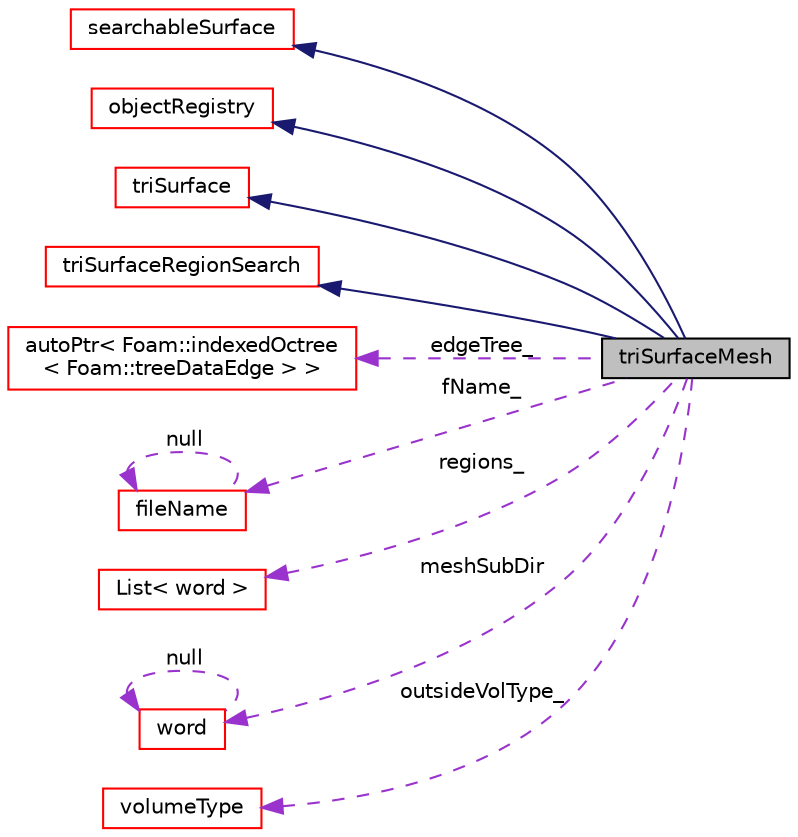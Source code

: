 digraph "triSurfaceMesh"
{
  bgcolor="transparent";
  edge [fontname="Helvetica",fontsize="10",labelfontname="Helvetica",labelfontsize="10"];
  node [fontname="Helvetica",fontsize="10",shape=record];
  rankdir="LR";
  Node1 [label="triSurfaceMesh",height=0.2,width=0.4,color="black", fillcolor="grey75", style="filled" fontcolor="black"];
  Node2 -> Node1 [dir="back",color="midnightblue",fontsize="10",style="solid",fontname="Helvetica"];
  Node2 [label="searchableSurface",height=0.2,width=0.4,color="red",URL="$classFoam_1_1searchableSurface.html",tooltip="Base class of (analytical or triangulated) surface. Encapsulates all the search routines. WIP. "];
  Node3 -> Node1 [dir="back",color="midnightblue",fontsize="10",style="solid",fontname="Helvetica"];
  Node3 [label="objectRegistry",height=0.2,width=0.4,color="red",URL="$classFoam_1_1objectRegistry.html",tooltip="Registry of regIOobjects. "];
  Node4 -> Node1 [dir="back",color="midnightblue",fontsize="10",style="solid",fontname="Helvetica"];
  Node4 [label="triSurface",height=0.2,width=0.4,color="red",URL="$classFoam_1_1triSurface.html",tooltip="Triangulated surface description with patch information. "];
  Node5 -> Node1 [dir="back",color="midnightblue",fontsize="10",style="solid",fontname="Helvetica"];
  Node5 [label="triSurfaceRegionSearch",height=0.2,width=0.4,color="red",URL="$classFoam_1_1triSurfaceRegionSearch.html",tooltip="Helper class to search on triSurface. Creates an octree for each region of the surface and only searc..."];
  Node6 -> Node1 [dir="back",color="darkorchid3",fontsize="10",style="dashed",label=" edgeTree_" ,fontname="Helvetica"];
  Node6 [label="autoPtr\< Foam::indexedOctree\l\< Foam::treeDataEdge \> \>",height=0.2,width=0.4,color="red",URL="$classFoam_1_1autoPtr.html"];
  Node7 -> Node1 [dir="back",color="darkorchid3",fontsize="10",style="dashed",label=" fName_" ,fontname="Helvetica"];
  Node7 [label="fileName",height=0.2,width=0.4,color="red",URL="$classFoam_1_1fileName.html",tooltip="A class for handling file names. "];
  Node7 -> Node7 [dir="back",color="darkorchid3",fontsize="10",style="dashed",label=" null" ,fontname="Helvetica"];
  Node8 -> Node1 [dir="back",color="darkorchid3",fontsize="10",style="dashed",label=" regions_" ,fontname="Helvetica"];
  Node8 [label="List\< word \>",height=0.2,width=0.4,color="red",URL="$classFoam_1_1List.html"];
  Node9 -> Node1 [dir="back",color="darkorchid3",fontsize="10",style="dashed",label=" meshSubDir" ,fontname="Helvetica"];
  Node9 [label="word",height=0.2,width=0.4,color="red",URL="$classFoam_1_1word.html",tooltip="A class for handling words, derived from Foam::string. "];
  Node9 -> Node9 [dir="back",color="darkorchid3",fontsize="10",style="dashed",label=" null" ,fontname="Helvetica"];
  Node10 -> Node1 [dir="back",color="darkorchid3",fontsize="10",style="dashed",label=" outsideVolType_" ,fontname="Helvetica"];
  Node10 [label="volumeType",height=0.2,width=0.4,color="red",URL="$classFoam_1_1volumeType.html",tooltip="An enumeration wrapper for classification of a location as being inside/outside of a volume..."];
}

